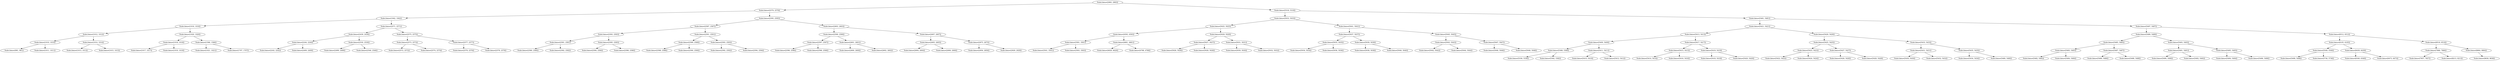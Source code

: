 digraph G{
822628151 [label="Node{data=[2983, 2983]}"]
822628151 -> 516868950
516868950 [label="Node{data=[2579, 2579]}"]
516868950 -> 172204574
172204574 [label="Node{data=[1942, 1942]}"]
172204574 -> 247346529
247346529 [label="Node{data=[1016, 1016]}"]
247346529 -> 2101129846
2101129846 [label="Node{data=[1012, 1012]}"]
2101129846 -> 364921596
364921596 [label="Node{data=[1010, 1010]}"]
364921596 -> 33837320
33837320 [label="Node{data=[981, 981]}"]
364921596 -> 2112780564
2112780564 [label="Node{data=[1011, 1011]}"]
2101129846 -> 1700383709
1700383709 [label="Node{data=[1014, 1014]}"]
1700383709 -> 1914282536
1914282536 [label="Node{data=[1013, 1013]}"]
1700383709 -> 1387606386
1387606386 [label="Node{data=[1015, 1015]}"]
247346529 -> 1545454825
1545454825 [label="Node{data=[1020, 1020]}"]
1545454825 -> 1999764372
1999764372 [label="Node{data=[1018, 1018]}"]
1999764372 -> 1216745400
1216745400 [label="Node{data=[1017, 1017]}"]
1999764372 -> 860068219
860068219 [label="Node{data=[1019, 1019]}"]
1545454825 -> 21707126
21707126 [label="Node{data=[1566, 1566]}"]
21707126 -> 2044632976
2044632976 [label="Node{data=[1021, 1021]}"]
21707126 -> 22918364
22918364 [label="Node{data=[1707, 1707]}"]
172204574 -> 779775437
779775437 [label="Node{data=[2571, 2571]}"]
779775437 -> 1981964797
1981964797 [label="Node{data=[2439, 2439]}"]
1981964797 -> 2064466614
2064466614 [label="Node{data=[2244, 2244]}"]
2064466614 -> 396030559
396030559 [label="Node{data=[2242, 2242]}"]
2064466614 -> 1785983332
1785983332 [label="Node{data=[2409, 2409]}"]
1981964797 -> 263936094
263936094 [label="Node{data=[2530, 2530]}"]
263936094 -> 506635245
506635245 [label="Node{data=[2499, 2499]}"]
263936094 -> 1585095294
1585095294 [label="Node{data=[2546, 2546]}"]
779775437 -> 729251844
729251844 [label="Node{data=[2575, 2575]}"]
729251844 -> 2119910556
2119910556 [label="Node{data=[2573, 2573]}"]
2119910556 -> 1979563377
1979563377 [label="Node{data=[2572, 2572]}"]
2119910556 -> 2115995874
2115995874 [label="Node{data=[2574, 2574]}"]
729251844 -> 1769947269
1769947269 [label="Node{data=[2577, 2577]}"]
1769947269 -> 1294239378
1294239378 [label="Node{data=[2576, 2576]}"]
1769947269 -> 1437252722
1437252722 [label="Node{data=[2578, 2578]}"]
516868950 -> 1475376829
1475376829 [label="Node{data=[2595, 2595]}"]
1475376829 -> 1150840750
1150840750 [label="Node{data=[2587, 2587]}"]
1150840750 -> 761356729
761356729 [label="Node{data=[2583, 2583]}"]
761356729 -> 757600587
757600587 [label="Node{data=[2581, 2581]}"]
757600587 -> 2042224589
2042224589 [label="Node{data=[2580, 2580]}"]
757600587 -> 2128292427
2128292427 [label="Node{data=[2582, 2582]}"]
761356729 -> 1477570688
1477570688 [label="Node{data=[2585, 2585]}"]
1477570688 -> 895357056
895357056 [label="Node{data=[2584, 2584]}"]
1477570688 -> 45020753
45020753 [label="Node{data=[2586, 2586]}"]
1150840750 -> 620760381
620760381 [label="Node{data=[2591, 2591]}"]
620760381 -> 1916955885
1916955885 [label="Node{data=[2589, 2589]}"]
1916955885 -> 937277493
937277493 [label="Node{data=[2588, 2588]}"]
1916955885 -> 1119145185
1119145185 [label="Node{data=[2590, 2590]}"]
620760381 -> 1744328815
1744328815 [label="Node{data=[2593, 2593]}"]
1744328815 -> 104621433
104621433 [label="Node{data=[2592, 2592]}"]
1744328815 -> 1551526299
1551526299 [label="Node{data=[2594, 2594]}"]
1475376829 -> 952988977
952988977 [label="Node{data=[2603, 2603]}"]
952988977 -> 500394343
500394343 [label="Node{data=[2599, 2599]}"]
500394343 -> 2015481865
2015481865 [label="Node{data=[2597, 2597]}"]
2015481865 -> 2006468647
2006468647 [label="Node{data=[2596, 2596]}"]
2015481865 -> 615505688
615505688 [label="Node{data=[2598, 2598]}"]
500394343 -> 582030011
582030011 [label="Node{data=[2601, 2601]}"]
582030011 -> 1424375676
1424375676 [label="Node{data=[2600, 2600]}"]
582030011 -> 1636474039
1636474039 [label="Node{data=[2602, 2602]}"]
952988977 -> 998754433
998754433 [label="Node{data=[2607, 2607]}"]
998754433 -> 294203776
294203776 [label="Node{data=[2605, 2605]}"]
294203776 -> 1962008850
1962008850 [label="Node{data=[2604, 2604]}"]
294203776 -> 1093383199
1093383199 [label="Node{data=[2606, 2606]}"]
998754433 -> 1148043131
1148043131 [label="Node{data=[2875, 2875]}"]
1148043131 -> 481334087
481334087 [label="Node{data=[2856, 2856]}"]
1148043131 -> 1731336370
1731336370 [label="Node{data=[2929, 2929]}"]
822628151 -> 2074465031
2074465031 [label="Node{data=[5318, 5318]}"]
2074465031 -> 1385835887
1385835887 [label="Node{data=[5033, 5033]}"]
1385835887 -> 1244182224
1244182224 [label="Node{data=[5025, 5025]}"]
1244182224 -> 1026080943
1026080943 [label="Node{data=[4593, 4593]}"]
1026080943 -> 1749025254
1749025254 [label="Node{data=[3561, 3561]}"]
1749025254 -> 1806874836
1806874836 [label="Node{data=[3541, 3541]}"]
1749025254 -> 1680018756
1680018756 [label="Node{data=[3563, 3563]}"]
1026080943 -> 536184023
536184023 [label="Node{data=[4661, 4661]}"]
536184023 -> 2001926654
2001926654 [label="Node{data=[4629, 4629]}"]
536184023 -> 156797912
156797912 [label="Node{data=[4788, 4788]}"]
1244182224 -> 1978531482
1978531482 [label="Node{data=[5029, 5029]}"]
1978531482 -> 1183653836
1183653836 [label="Node{data=[5027, 5027]}"]
1183653836 -> 644912106
644912106 [label="Node{data=[5026, 5026]}"]
1183653836 -> 1799080631
1799080631 [label="Node{data=[5028, 5028]}"]
1978531482 -> 1899552868
1899552868 [label="Node{data=[5031, 5031]}"]
1899552868 -> 1608905456
1608905456 [label="Node{data=[5030, 5030]}"]
1899552868 -> 2099828005
2099828005 [label="Node{data=[5032, 5032]}"]
1385835887 -> 1215546949
1215546949 [label="Node{data=[5041, 5041]}"]
1215546949 -> 2122200303
2122200303 [label="Node{data=[5037, 5037]}"]
2122200303 -> 243022754
243022754 [label="Node{data=[5035, 5035]}"]
243022754 -> 902186677
902186677 [label="Node{data=[5034, 5034]}"]
243022754 -> 1666314150
1666314150 [label="Node{data=[5036, 5036]}"]
2122200303 -> 1812424303
1812424303 [label="Node{data=[5039, 5039]}"]
1812424303 -> 55173478
55173478 [label="Node{data=[5038, 5038]}"]
1812424303 -> 79555668
79555668 [label="Node{data=[5040, 5040]}"]
1215546949 -> 1761415098
1761415098 [label="Node{data=[5045, 5045]}"]
1761415098 -> 1067333844
1067333844 [label="Node{data=[5043, 5043]}"]
1067333844 -> 1930476688
1930476688 [label="Node{data=[5042, 5042]}"]
1067333844 -> 413409770
413409770 [label="Node{data=[5044, 5044]}"]
1761415098 -> 405044635
405044635 [label="Node{data=[5047, 5047]}"]
405044635 -> 1446166227
1446166227 [label="Node{data=[5046, 5046]}"]
405044635 -> 540048569
540048569 [label="Node{data=[5048, 5048]}"]
2074465031 -> 430092836
430092836 [label="Node{data=[5481, 5481]}"]
430092836 -> 575786030
575786030 [label="Node{data=[5421, 5421]}"]
575786030 -> 1633041041
1633041041 [label="Node{data=[5413, 5413]}"]
1633041041 -> 1117804470
1117804470 [label="Node{data=[5409, 5409]}"]
1117804470 -> 1310719572
1310719572 [label="Node{data=[5368, 5368]}"]
1310719572 -> 1644391173
1644391173 [label="Node{data=[5336, 5336]}"]
1310719572 -> 844187494
844187494 [label="Node{data=[5382, 5382]}"]
1117804470 -> 1913437053
1913437053 [label="Node{data=[5411, 5411]}"]
1913437053 -> 1137706550
1137706550 [label="Node{data=[5410, 5410]}"]
1913437053 -> 980555274
980555274 [label="Node{data=[5412, 5412]}"]
1633041041 -> 44047445
44047445 [label="Node{data=[5417, 5417]}"]
44047445 -> 358651951
358651951 [label="Node{data=[5415, 5415]}"]
358651951 -> 1447218435
1447218435 [label="Node{data=[5414, 5414]}"]
358651951 -> 2091537287
2091537287 [label="Node{data=[5416, 5416]}"]
44047445 -> 2129312499
2129312499 [label="Node{data=[5419, 5419]}"]
2129312499 -> 1868227809
1868227809 [label="Node{data=[5418, 5418]}"]
2129312499 -> 800065244
800065244 [label="Node{data=[5420, 5420]}"]
575786030 -> 19422918
19422918 [label="Node{data=[5429, 5429]}"]
19422918 -> 717115698
717115698 [label="Node{data=[5425, 5425]}"]
717115698 -> 318489960
318489960 [label="Node{data=[5423, 5423]}"]
318489960 -> 1037215501
1037215501 [label="Node{data=[5422, 5422]}"]
318489960 -> 2127495199
2127495199 [label="Node{data=[5424, 5424]}"]
717115698 -> 639695157
639695157 [label="Node{data=[5427, 5427]}"]
639695157 -> 1782364188
1782364188 [label="Node{data=[5426, 5426]}"]
639695157 -> 1123979417
1123979417 [label="Node{data=[5428, 5428]}"]
19422918 -> 1144500001
1144500001 [label="Node{data=[5433, 5433]}"]
1144500001 -> 1702830019
1702830019 [label="Node{data=[5431, 5431]}"]
1702830019 -> 1779214120
1779214120 [label="Node{data=[5430, 5430]}"]
1702830019 -> 1556121768
1556121768 [label="Node{data=[5432, 5432]}"]
1144500001 -> 628587190
628587190 [label="Node{data=[5435, 5435]}"]
628587190 -> 954988764
954988764 [label="Node{data=[5434, 5434]}"]
628587190 -> 936455438
936455438 [label="Node{data=[5480, 5480]}"]
430092836 -> 1871472276
1871472276 [label="Node{data=[5497, 5497]}"]
1871472276 -> 1907364633
1907364633 [label="Node{data=[5489, 5489]}"]
1907364633 -> 385493227
385493227 [label="Node{data=[5485, 5485]}"]
385493227 -> 687722087
687722087 [label="Node{data=[5483, 5483]}"]
687722087 -> 617194794
617194794 [label="Node{data=[5482, 5482]}"]
687722087 -> 1427133041
1427133041 [label="Node{data=[5484, 5484]}"]
385493227 -> 308970824
308970824 [label="Node{data=[5487, 5487]}"]
308970824 -> 1419968404
1419968404 [label="Node{data=[5486, 5486]}"]
308970824 -> 1026285791
1026285791 [label="Node{data=[5488, 5488]}"]
1907364633 -> 1795145425
1795145425 [label="Node{data=[5493, 5493]}"]
1795145425 -> 754529795
754529795 [label="Node{data=[5491, 5491]}"]
754529795 -> 1877226071
1877226071 [label="Node{data=[5490, 5490]}"]
754529795 -> 229313132
229313132 [label="Node{data=[5492, 5492]}"]
1795145425 -> 439694398
439694398 [label="Node{data=[5495, 5495]}"]
439694398 -> 2140749909
2140749909 [label="Node{data=[5494, 5494]}"]
439694398 -> 832680827
832680827 [label="Node{data=[5496, 5496]}"]
1871472276 -> 1678518089
1678518089 [label="Node{data=[6512, 6512]}"]
1678518089 -> 1470855986
1470855986 [label="Node{data=[6105, 6105]}"]
1470855986 -> 1652884090
1652884090 [label="Node{data=[5549, 5549]}"]
1652884090 -> 1585663802
1585663802 [label="Node{data=[5498, 5498]}"]
1652884090 -> 1538264524
1538264524 [label="Node{data=[5736, 5736]}"]
1470855986 -> 1473154915
1473154915 [label="Node{data=[6439, 6439]}"]
1473154915 -> 496161074
496161074 [label="Node{data=[6349, 6349]}"]
1473154915 -> 1504491301
1504491301 [label="Node{data=[6473, 6473]}"]
1678518089 -> 36249521
36249521 [label="Node{data=[8518, 8518]}"]
36249521 -> 557788416
557788416 [label="Node{data=[7866, 7866]}"]
557788416 -> 716141396
716141396 [label="Node{data=[7857, 7857]}"]
557788416 -> 369552571
369552571 [label="Node{data=[8213, 8213]}"]
36249521 -> 1545121117
1545121117 [label="Node{data=[8864, 8864]}"]
1545121117 -> 77057267
77057267 [label="Node{data=[9838, 9838]}"]
}
